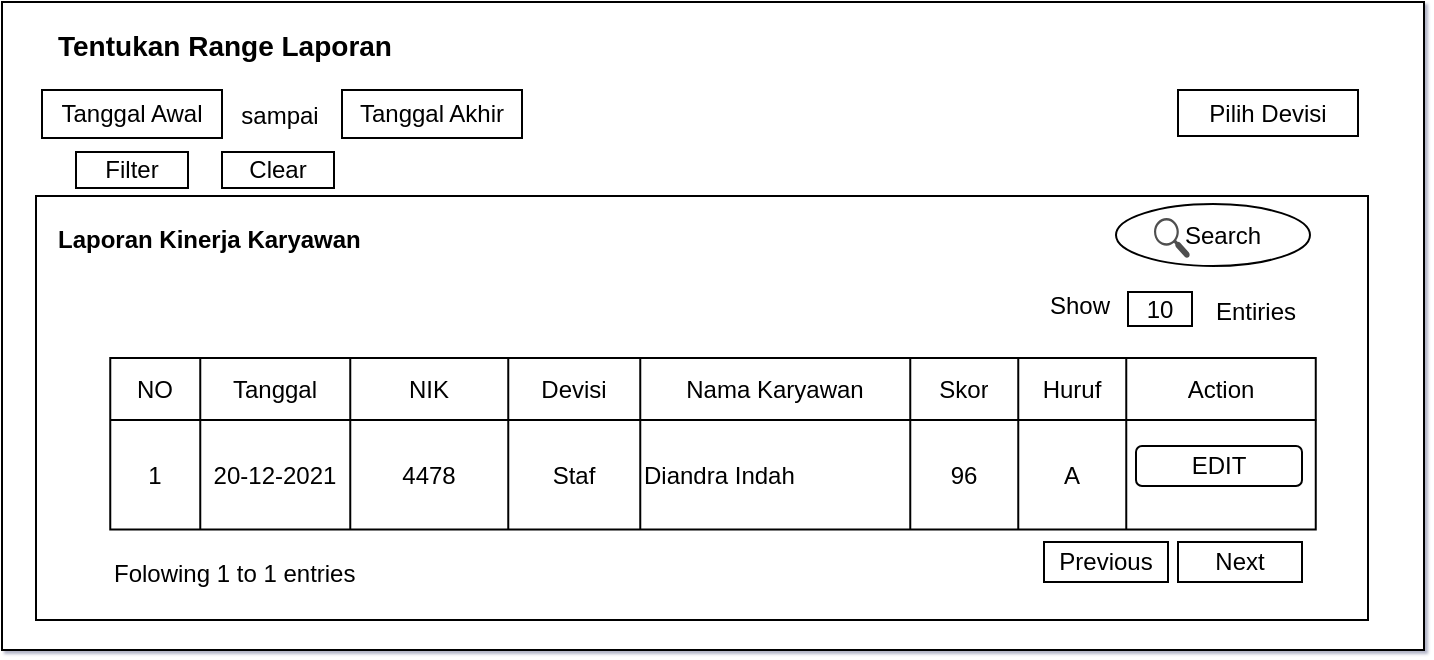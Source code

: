 <mxfile version="14.4.3" type="device"><diagram id="JsVnDIZ5WUHZcvN6XWwl" name="Page-1"><mxGraphModel dx="846" dy="494" grid="0" gridSize="10" guides="1" tooltips="1" connect="1" arrows="1" fold="1" page="1" pageScale="1" pageWidth="827" pageHeight="1169" math="1" shadow="1"><root><mxCell id="0"/><mxCell id="1" parent="0"/><mxCell id="smX56x16pPYq-yeECZq9-1" value="" style="rounded=0;whiteSpace=wrap;html=1;" vertex="1" parent="1"><mxGeometry x="61" y="31" width="711" height="324" as="geometry"/></mxCell><mxCell id="smX56x16pPYq-yeECZq9-3" value="Tanggal Awal" style="rounded=0;whiteSpace=wrap;html=1;" vertex="1" parent="1"><mxGeometry x="81" y="75" width="90" height="24" as="geometry"/></mxCell><mxCell id="smX56x16pPYq-yeECZq9-4" value="Tanggal Akhir" style="rounded=0;whiteSpace=wrap;html=1;" vertex="1" parent="1"><mxGeometry x="231" y="75" width="90" height="24" as="geometry"/></mxCell><mxCell id="smX56x16pPYq-yeECZq9-5" value="sampai" style="text;html=1;strokeColor=none;fillColor=none;align=center;verticalAlign=middle;whiteSpace=wrap;rounded=0;" vertex="1" parent="1"><mxGeometry x="180" y="78" width="40" height="20" as="geometry"/></mxCell><mxCell id="smX56x16pPYq-yeECZq9-6" value="&lt;font style=&quot;font-size: 14px&quot;&gt;&lt;b&gt;Tentukan Range Laporan&lt;/b&gt;&lt;/font&gt;" style="text;html=1;strokeColor=none;fillColor=none;align=left;verticalAlign=middle;whiteSpace=wrap;rounded=0;" vertex="1" parent="1"><mxGeometry x="87" y="43" width="228" height="20" as="geometry"/></mxCell><mxCell id="smX56x16pPYq-yeECZq9-7" value="Pilih Devisi" style="rounded=0;whiteSpace=wrap;html=1;" vertex="1" parent="1"><mxGeometry x="649" y="75" width="90" height="23" as="geometry"/></mxCell><mxCell id="smX56x16pPYq-yeECZq9-27" value="" style="rounded=0;whiteSpace=wrap;html=1;" vertex="1" parent="1"><mxGeometry x="78" y="128" width="666" height="212" as="geometry"/></mxCell><mxCell id="smX56x16pPYq-yeECZq9-28" value="" style="shape=table;html=1;whiteSpace=wrap;startSize=0;container=1;collapsible=0;childLayout=tableLayout;" vertex="1" parent="1"><mxGeometry x="115.13" y="209" width="602.75" height="85.75" as="geometry"/></mxCell><mxCell id="smX56x16pPYq-yeECZq9-29" value="" style="shape=partialRectangle;html=1;whiteSpace=wrap;collapsible=0;dropTarget=0;pointerEvents=0;fillColor=none;top=0;left=0;bottom=0;right=0;points=[[0,0.5],[1,0.5]];portConstraint=eastwest;" vertex="1" parent="smX56x16pPYq-yeECZq9-28"><mxGeometry width="602.75" height="31" as="geometry"/></mxCell><mxCell id="smX56x16pPYq-yeECZq9-30" value="NO" style="shape=partialRectangle;html=1;whiteSpace=wrap;connectable=0;overflow=hidden;fillColor=none;top=0;left=0;bottom=0;right=0;" vertex="1" parent="smX56x16pPYq-yeECZq9-29"><mxGeometry width="45" height="31" as="geometry"/></mxCell><mxCell id="smX56x16pPYq-yeECZq9-31" value="Tanggal" style="shape=partialRectangle;html=1;whiteSpace=wrap;connectable=0;overflow=hidden;fillColor=none;top=0;left=0;bottom=0;right=0;" vertex="1" parent="smX56x16pPYq-yeECZq9-29"><mxGeometry x="45" width="75" height="31" as="geometry"/></mxCell><mxCell id="smX56x16pPYq-yeECZq9-32" value="NIK" style="shape=partialRectangle;html=1;whiteSpace=wrap;connectable=0;overflow=hidden;fillColor=none;top=0;left=0;bottom=0;right=0;" vertex="1" parent="smX56x16pPYq-yeECZq9-29"><mxGeometry x="120" width="79" height="31" as="geometry"/></mxCell><mxCell id="smX56x16pPYq-yeECZq9-33" value="Devisi" style="shape=partialRectangle;html=1;whiteSpace=wrap;connectable=0;overflow=hidden;fillColor=none;top=0;left=0;bottom=0;right=0;" vertex="1" parent="smX56x16pPYq-yeECZq9-29"><mxGeometry x="199" width="66" height="31" as="geometry"/></mxCell><mxCell id="smX56x16pPYq-yeECZq9-34" value="Nama Karyawan" style="shape=partialRectangle;html=1;whiteSpace=wrap;connectable=0;overflow=hidden;fillColor=none;top=0;left=0;bottom=0;right=0;" vertex="1" parent="smX56x16pPYq-yeECZq9-29"><mxGeometry x="265" width="135" height="31" as="geometry"/></mxCell><mxCell id="smX56x16pPYq-yeECZq9-35" value="Skor" style="shape=partialRectangle;html=1;whiteSpace=wrap;connectable=0;overflow=hidden;fillColor=none;top=0;left=0;bottom=0;right=0;" vertex="1" parent="smX56x16pPYq-yeECZq9-29"><mxGeometry x="400" width="54" height="31" as="geometry"/></mxCell><mxCell id="smX56x16pPYq-yeECZq9-36" value="Huruf" style="shape=partialRectangle;html=1;whiteSpace=wrap;connectable=0;overflow=hidden;fillColor=none;top=0;left=0;bottom=0;right=0;" vertex="1" parent="smX56x16pPYq-yeECZq9-29"><mxGeometry x="454" width="54" height="31" as="geometry"/></mxCell><mxCell id="smX56x16pPYq-yeECZq9-37" value="Action" style="shape=partialRectangle;html=1;whiteSpace=wrap;connectable=0;overflow=hidden;fillColor=none;top=0;left=0;bottom=0;right=0;" vertex="1" parent="smX56x16pPYq-yeECZq9-29"><mxGeometry x="508" width="95" height="31" as="geometry"/></mxCell><mxCell id="smX56x16pPYq-yeECZq9-38" value="" style="shape=partialRectangle;html=1;whiteSpace=wrap;collapsible=0;dropTarget=0;pointerEvents=0;fillColor=none;top=0;left=0;bottom=0;right=0;points=[[0,0.5],[1,0.5]];portConstraint=eastwest;" vertex="1" parent="smX56x16pPYq-yeECZq9-28"><mxGeometry y="31" width="602.75" height="55" as="geometry"/></mxCell><mxCell id="smX56x16pPYq-yeECZq9-39" value="1" style="shape=partialRectangle;html=1;whiteSpace=wrap;connectable=0;overflow=hidden;fillColor=none;top=0;left=0;bottom=0;right=0;" vertex="1" parent="smX56x16pPYq-yeECZq9-38"><mxGeometry width="45" height="55" as="geometry"/></mxCell><mxCell id="smX56x16pPYq-yeECZq9-40" value="20-12-2021" style="shape=partialRectangle;html=1;whiteSpace=wrap;connectable=0;overflow=hidden;fillColor=none;top=0;left=0;bottom=0;right=0;" vertex="1" parent="smX56x16pPYq-yeECZq9-38"><mxGeometry x="45" width="75" height="55" as="geometry"/></mxCell><mxCell id="smX56x16pPYq-yeECZq9-41" value="4478" style="shape=partialRectangle;html=1;whiteSpace=wrap;connectable=0;overflow=hidden;fillColor=none;top=0;left=0;bottom=0;right=0;" vertex="1" parent="smX56x16pPYq-yeECZq9-38"><mxGeometry x="120" width="79" height="55" as="geometry"/></mxCell><mxCell id="smX56x16pPYq-yeECZq9-42" value="Staf" style="shape=partialRectangle;html=1;whiteSpace=wrap;connectable=0;overflow=hidden;fillColor=none;top=0;left=0;bottom=0;right=0;" vertex="1" parent="smX56x16pPYq-yeECZq9-38"><mxGeometry x="199" width="66" height="55" as="geometry"/></mxCell><mxCell id="smX56x16pPYq-yeECZq9-43" value="Diandra Indah" style="shape=partialRectangle;html=1;whiteSpace=wrap;connectable=0;overflow=hidden;fillColor=none;top=0;left=0;bottom=0;right=0;align=left;" vertex="1" parent="smX56x16pPYq-yeECZq9-38"><mxGeometry x="265" width="135" height="55" as="geometry"/></mxCell><mxCell id="smX56x16pPYq-yeECZq9-44" value="96" style="shape=partialRectangle;html=1;whiteSpace=wrap;connectable=0;overflow=hidden;fillColor=none;top=0;left=0;bottom=0;right=0;" vertex="1" parent="smX56x16pPYq-yeECZq9-38"><mxGeometry x="400" width="54" height="55" as="geometry"/></mxCell><mxCell id="smX56x16pPYq-yeECZq9-45" value="A" style="shape=partialRectangle;html=1;whiteSpace=wrap;connectable=0;overflow=hidden;fillColor=none;top=0;left=0;bottom=0;right=0;" vertex="1" parent="smX56x16pPYq-yeECZq9-38"><mxGeometry x="454" width="54" height="55" as="geometry"/></mxCell><mxCell id="smX56x16pPYq-yeECZq9-46" value="" style="shape=partialRectangle;html=1;whiteSpace=wrap;connectable=0;overflow=hidden;fillColor=none;top=0;left=0;bottom=0;right=0;" vertex="1" parent="smX56x16pPYq-yeECZq9-38"><mxGeometry x="508" width="95" height="55" as="geometry"/></mxCell><mxCell id="smX56x16pPYq-yeECZq9-47" value="Filter" style="rounded=0;whiteSpace=wrap;html=1;" vertex="1" parent="1"><mxGeometry x="98" y="106" width="56" height="18" as="geometry"/></mxCell><mxCell id="smX56x16pPYq-yeECZq9-48" value="Clear" style="rounded=0;whiteSpace=wrap;html=1;" vertex="1" parent="1"><mxGeometry x="171" y="106" width="56" height="18" as="geometry"/></mxCell><mxCell id="smX56x16pPYq-yeECZq9-49" value="&lt;b&gt;Laporan Kinerja Karyawan&lt;/b&gt;" style="text;html=1;strokeColor=none;fillColor=none;align=left;verticalAlign=middle;whiteSpace=wrap;rounded=0;" vertex="1" parent="1"><mxGeometry x="87" y="140" width="200" height="20" as="geometry"/></mxCell><mxCell id="smX56x16pPYq-yeECZq9-50" value="10" style="rounded=0;whiteSpace=wrap;html=1;" vertex="1" parent="1"><mxGeometry x="624" y="176" width="32" height="17" as="geometry"/></mxCell><mxCell id="smX56x16pPYq-yeECZq9-51" value="Show" style="text;html=1;strokeColor=none;fillColor=none;align=center;verticalAlign=middle;whiteSpace=wrap;rounded=0;" vertex="1" parent="1"><mxGeometry x="580" y="173" width="40" height="20" as="geometry"/></mxCell><mxCell id="smX56x16pPYq-yeECZq9-52" value="Entiries" style="text;html=1;strokeColor=none;fillColor=none;align=center;verticalAlign=middle;whiteSpace=wrap;rounded=0;" vertex="1" parent="1"><mxGeometry x="668" y="176" width="40" height="20" as="geometry"/></mxCell><mxCell id="smX56x16pPYq-yeECZq9-53" value="&amp;nbsp; &amp;nbsp;Search" style="ellipse;whiteSpace=wrap;html=1;" vertex="1" parent="1"><mxGeometry x="618" y="132" width="97" height="31" as="geometry"/></mxCell><mxCell id="smX56x16pPYq-yeECZq9-54" value="" style="pointerEvents=1;shadow=0;dashed=0;html=1;strokeColor=none;fillColor=#505050;labelPosition=center;verticalLabelPosition=bottom;verticalAlign=top;outlineConnect=0;align=center;shape=mxgraph.office.concepts.search;rotation=-90;" vertex="1" parent="1"><mxGeometry x="636" y="140" width="20" height="18" as="geometry"/></mxCell><mxCell id="smX56x16pPYq-yeECZq9-55" value="Previous" style="rounded=0;whiteSpace=wrap;html=1;" vertex="1" parent="1"><mxGeometry x="582" y="301" width="62" height="20" as="geometry"/></mxCell><mxCell id="smX56x16pPYq-yeECZq9-56" value="Next" style="rounded=0;whiteSpace=wrap;html=1;" vertex="1" parent="1"><mxGeometry x="649" y="301" width="62" height="20" as="geometry"/></mxCell><mxCell id="smX56x16pPYq-yeECZq9-57" value="Folowing 1 to 1 entries" style="text;html=1;strokeColor=none;fillColor=none;align=left;verticalAlign=middle;whiteSpace=wrap;rounded=0;" vertex="1" parent="1"><mxGeometry x="115.13" y="307" width="176" height="20" as="geometry"/></mxCell><mxCell id="smX56x16pPYq-yeECZq9-58" value="EDIT" style="rounded=1;whiteSpace=wrap;html=1;" vertex="1" parent="1"><mxGeometry x="628" y="253" width="83" height="20" as="geometry"/></mxCell></root></mxGraphModel></diagram></mxfile>